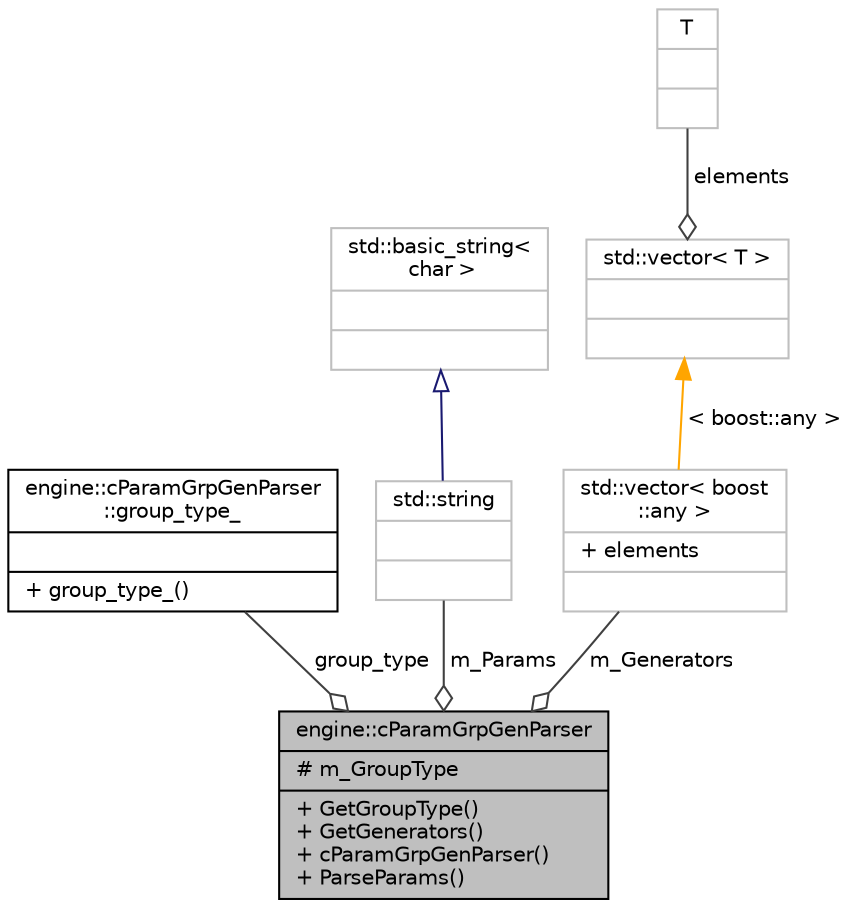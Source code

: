 digraph G
{
  edge [fontname="Helvetica",fontsize="10",labelfontname="Helvetica",labelfontsize="10"];
  node [fontname="Helvetica",fontsize="10",shape=record];
  Node1 [label="{engine::cParamGrpGenParser\n|# m_GroupType\l|+ GetGroupType()\l+ GetGenerators()\l+ cParamGrpGenParser()\l+ ParseParams()\l}",height=0.2,width=0.4,color="black", fillcolor="grey75", style="filled" fontcolor="black"];
  Node2 -> Node1 [color="grey25",fontsize="10",style="solid",label=" group_type" ,arrowhead="odiamond",fontname="Helvetica"];
  Node2 [label="{engine::cParamGrpGenParser\l::group_type_\n||+ group_type_()\l}",height=0.2,width=0.4,color="black", fillcolor="white", style="filled",URL="$structengine_1_1cParamGrpGenParser_1_1group__type__.html"];
  Node3 -> Node1 [color="grey25",fontsize="10",style="solid",label=" m_Params" ,arrowhead="odiamond",fontname="Helvetica"];
  Node3 [label="{std::string\n||}",height=0.2,width=0.4,color="grey75", fillcolor="white", style="filled",tooltip="STL class."];
  Node4 -> Node3 [dir="back",color="midnightblue",fontsize="10",style="solid",arrowtail="onormal",fontname="Helvetica"];
  Node4 [label="{std::basic_string\<\l char \>\n||}",height=0.2,width=0.4,color="grey75", fillcolor="white", style="filled",tooltip="STL class."];
  Node5 -> Node1 [color="grey25",fontsize="10",style="solid",label=" m_Generators" ,arrowhead="odiamond",fontname="Helvetica"];
  Node5 [label="{std::vector\< boost\l::any \>\n|+ elements\l|}",height=0.2,width=0.4,color="grey75", fillcolor="white", style="filled"];
  Node6 -> Node5 [dir="back",color="orange",fontsize="10",style="solid",label=" \< boost::any \>" ,fontname="Helvetica"];
  Node6 [label="{std::vector\< T \>\n||}",height=0.2,width=0.4,color="grey75", fillcolor="white", style="filled",tooltip="STL class."];
  Node7 -> Node6 [color="grey25",fontsize="10",style="solid",label=" elements" ,arrowhead="odiamond",fontname="Helvetica"];
  Node7 [label="{T\n||}",height=0.2,width=0.4,color="grey75", fillcolor="white", style="filled"];
}
